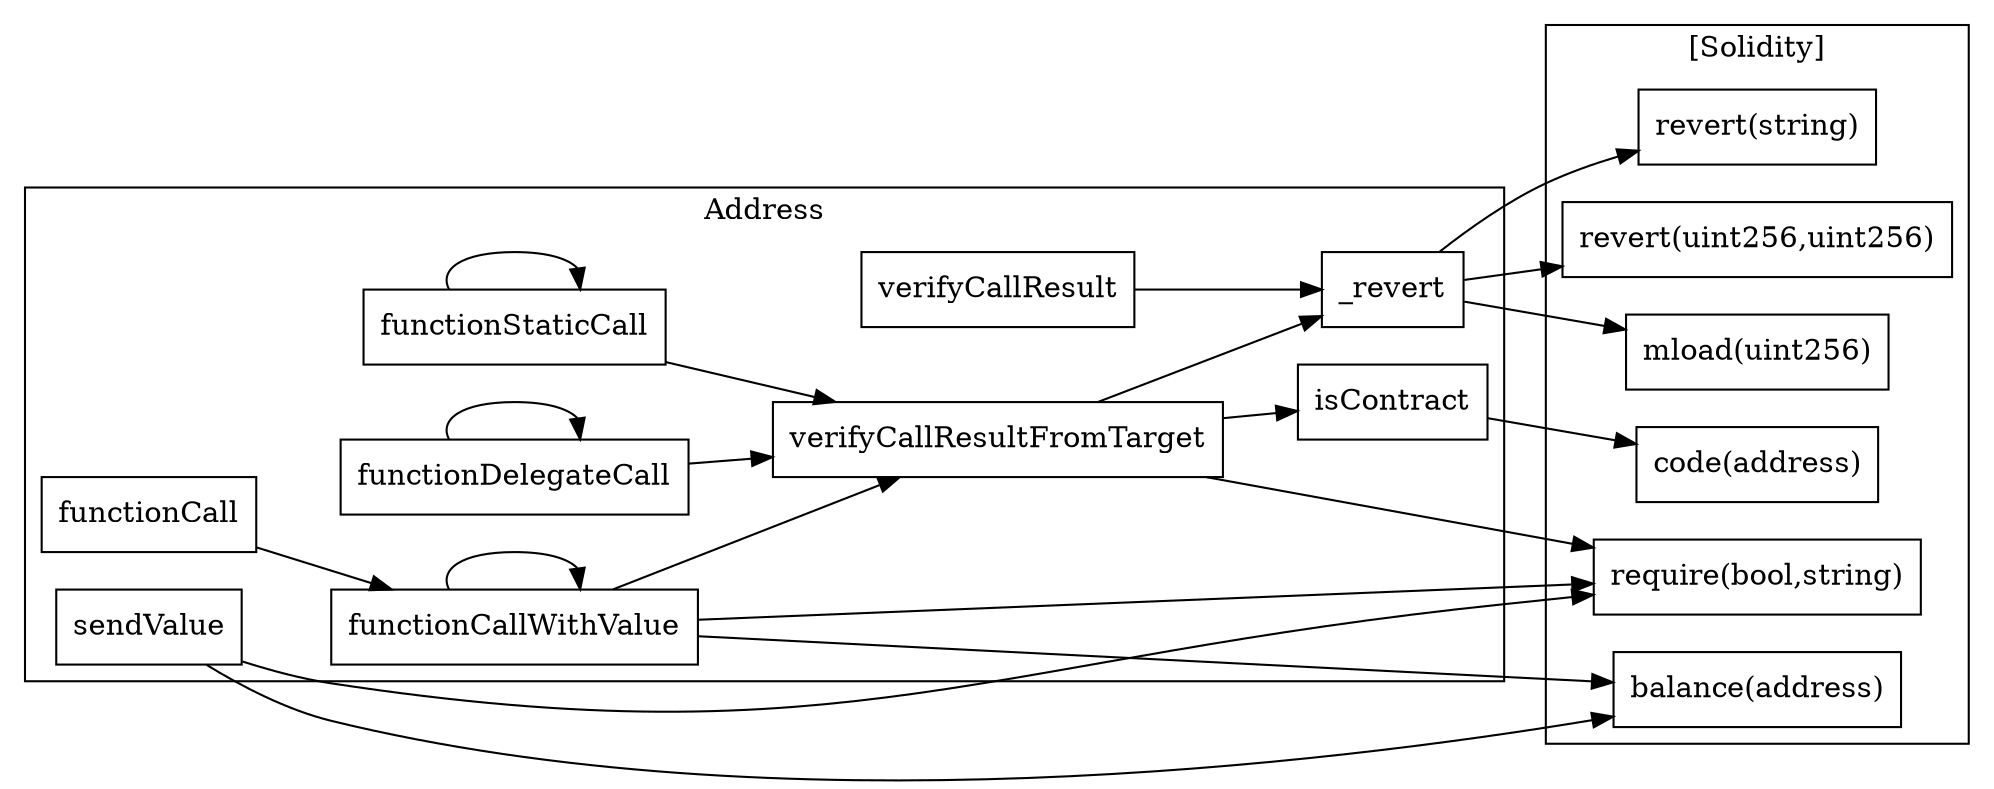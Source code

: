 strict digraph {
rankdir="LR"
node [shape=box]
subgraph cluster_819_Address {
label = "Address"
"819_sendValue" [label="sendValue"]
"819__revert" [label="_revert"]
"819_functionCall" [label="functionCall"]
"819_verifyCallResultFromTarget" [label="verifyCallResultFromTarget"]
"819_verifyCallResult" [label="verifyCallResult"]
"819_functionCallWithValue" [label="functionCallWithValue"]
"819_isContract" [label="isContract"]
"819_functionStaticCall" [label="functionStaticCall"]
"819_functionDelegateCall" [label="functionDelegateCall"]
"819_functionDelegateCall" -> "819_verifyCallResultFromTarget"
"819_functionCall" -> "819_functionCallWithValue"
"819_functionCallWithValue" -> "819_functionCallWithValue"
"819_functionStaticCall" -> "819_functionStaticCall"
"819_functionStaticCall" -> "819_verifyCallResultFromTarget"
"819_functionCallWithValue" -> "819_verifyCallResultFromTarget"
"819_verifyCallResultFromTarget" -> "819_isContract"
"819_verifyCallResultFromTarget" -> "819__revert"
"819_verifyCallResult" -> "819__revert"
"819_functionDelegateCall" -> "819_functionDelegateCall"
}subgraph cluster_solidity {
label = "[Solidity]"
"revert(string)" 
"revert(uint256,uint256)" 
"mload(uint256)" 
"code(address)" 
"require(bool,string)" 
"balance(address)" 
"819_verifyCallResultFromTarget" -> "require(bool,string)"
"819__revert" -> "revert(string)"
"819_functionCallWithValue" -> "require(bool,string)"
"819_functionCallWithValue" -> "balance(address)"
"819__revert" -> "revert(uint256,uint256)"
"819__revert" -> "mload(uint256)"
"819_sendValue" -> "require(bool,string)"
"819_sendValue" -> "balance(address)"
"819_isContract" -> "code(address)"
}
}